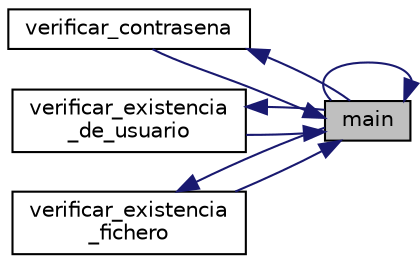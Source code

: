 digraph "main"
{
 // LATEX_PDF_SIZE
  edge [fontname="Helvetica",fontsize="10",labelfontname="Helvetica",labelfontsize="10"];
  node [fontname="Helvetica",fontsize="10",shape=record];
  rankdir="RL";
  Node1 [label="main",height=0.2,width=0.4,color="black", fillcolor="grey75", style="filled", fontcolor="black",tooltip="main"];
  Node1 -> Node1 [dir="back",color="midnightblue",fontsize="10",style="solid",fontname="Helvetica"];
  Node1 -> Node2 [dir="back",color="midnightblue",fontsize="10",style="solid",fontname="Helvetica"];
  Node2 [label="verificar_contrasena",height=0.2,width=0.4,color="black", fillcolor="white", style="filled",URL="$_l_o_g_i_n_01_c_09_09_8cpp.html#a59d4925ed7ab663abaea69c2c37111d9",tooltip="verificar_contrasena"];
  Node2 -> Node1 [dir="back",color="midnightblue",fontsize="10",style="solid",fontname="Helvetica"];
  Node1 -> Node3 [dir="back",color="midnightblue",fontsize="10",style="solid",fontname="Helvetica"];
  Node3 [label="verificar_existencia\l_de_usuario",height=0.2,width=0.4,color="black", fillcolor="white", style="filled",URL="$_l_o_g_i_n_01_c_09_09_8cpp.html#a2cfb19675ebaa784ced8e4c63bcc61a8",tooltip="verificar_existencia_de_usuario"];
  Node3 -> Node1 [dir="back",color="midnightblue",fontsize="10",style="solid",fontname="Helvetica"];
  Node1 -> Node4 [dir="back",color="midnightblue",fontsize="10",style="solid",fontname="Helvetica"];
  Node4 [label="verificar_existencia\l_fichero",height=0.2,width=0.4,color="black", fillcolor="white", style="filled",URL="$_l_o_g_i_n_01_c_09_09_8cpp.html#a6a17355b6b5b1da6d3cd1ec961fbf8a3",tooltip="verificar_existencia_fichero"];
  Node4 -> Node1 [dir="back",color="midnightblue",fontsize="10",style="solid",fontname="Helvetica"];
}
